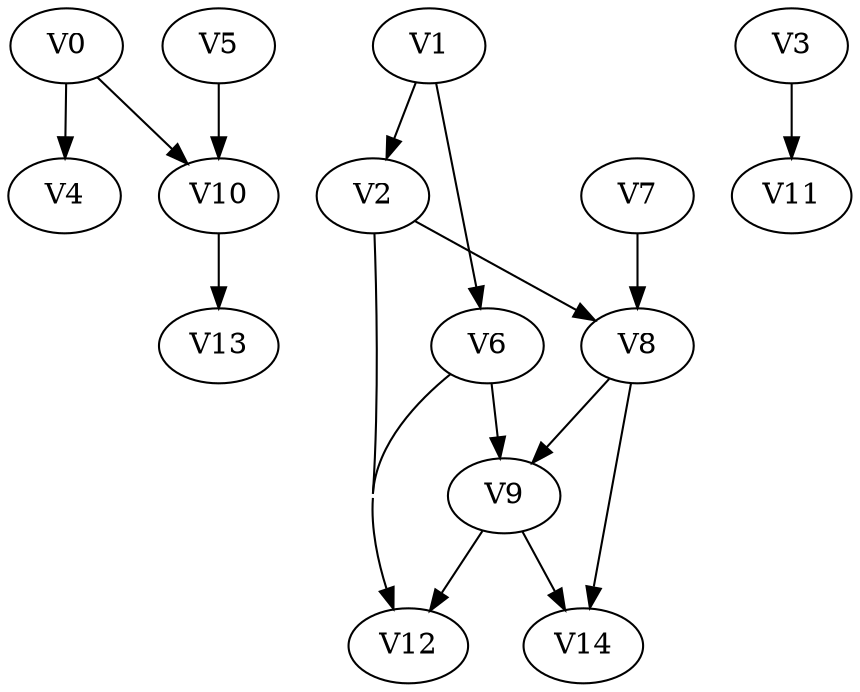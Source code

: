 strict digraph my_dotgraph {
concentrate=True;
V0;
V1;
V2;
V3;
V4;
V5;
V6;
V7;
V8;
V9;
V10;
V11;
V12;
V13;
V14;
V0 -> V4;
V0 -> V10;
V1 -> V2;
V1 -> V6;
V2 -> V8;
V2 -> V12;
V3 -> V11;
V5 -> V10;
V6 -> V9;
V6 -> V12;
V7 -> V8;
V8 -> V9;
V8 -> V14;
V9 -> V12;
V9 -> V14;
V10 -> V13;
}